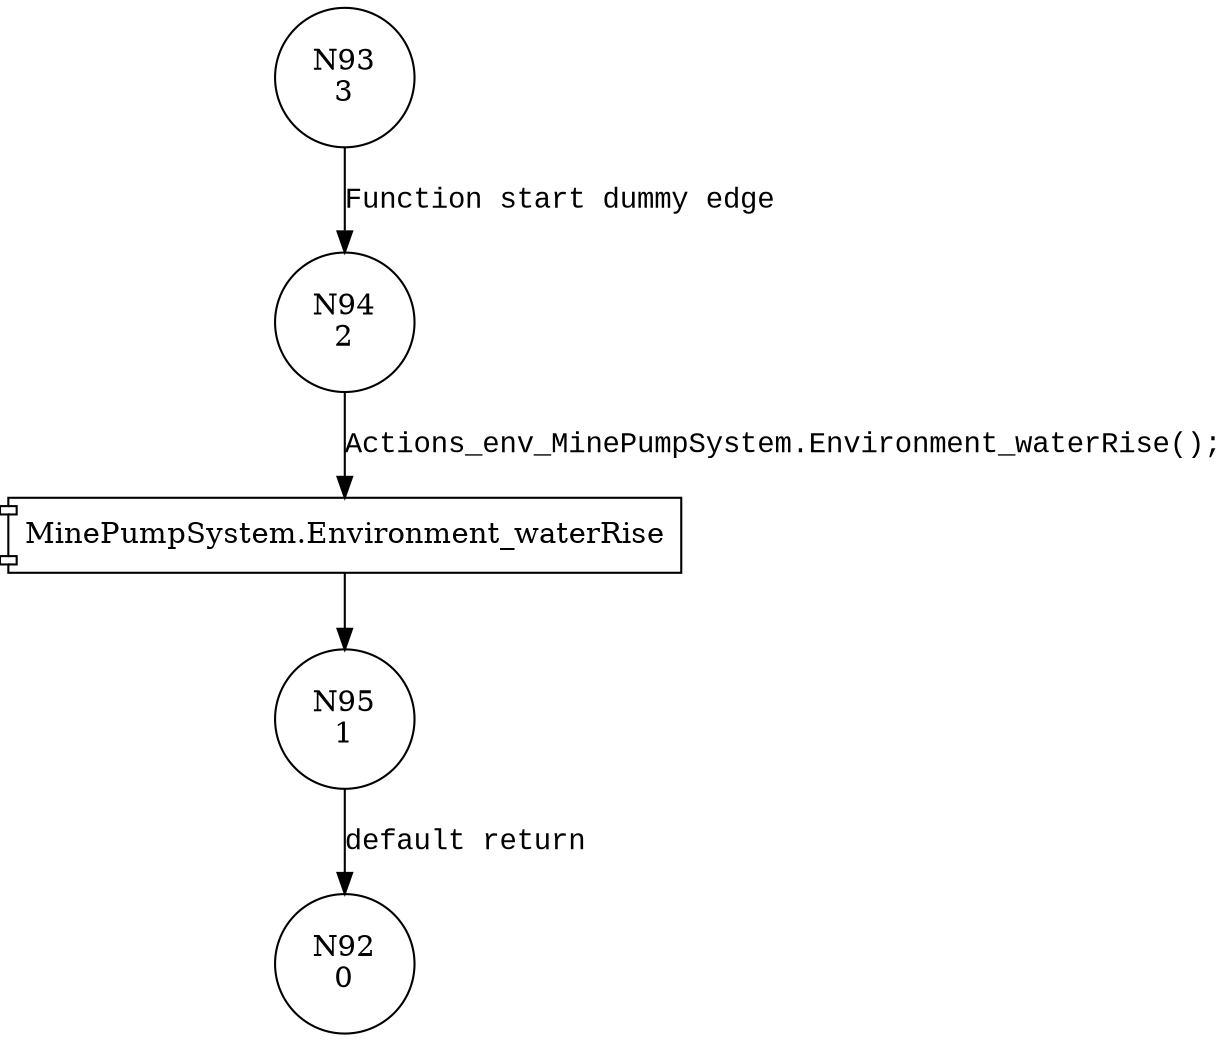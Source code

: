 digraph Actions_waterRise {
94 [shape="circle" label="N94\n2"]
95 [shape="circle" label="N95\n1"]
93 [shape="circle" label="N93\n3"]
92 [shape="circle" label="N92\n0"]
100019 [shape="component" label="MinePumpSystem.Environment_waterRise"]
94 -> 100019 [label="Actions_env_MinePumpSystem.Environment_waterRise();" fontname="Courier New"]
100019 -> 95 [label="" fontname="Courier New"]
93 -> 94 [label="Function start dummy edge" fontname="Courier New"]
95 -> 92 [label="default return" fontname="Courier New"]
}